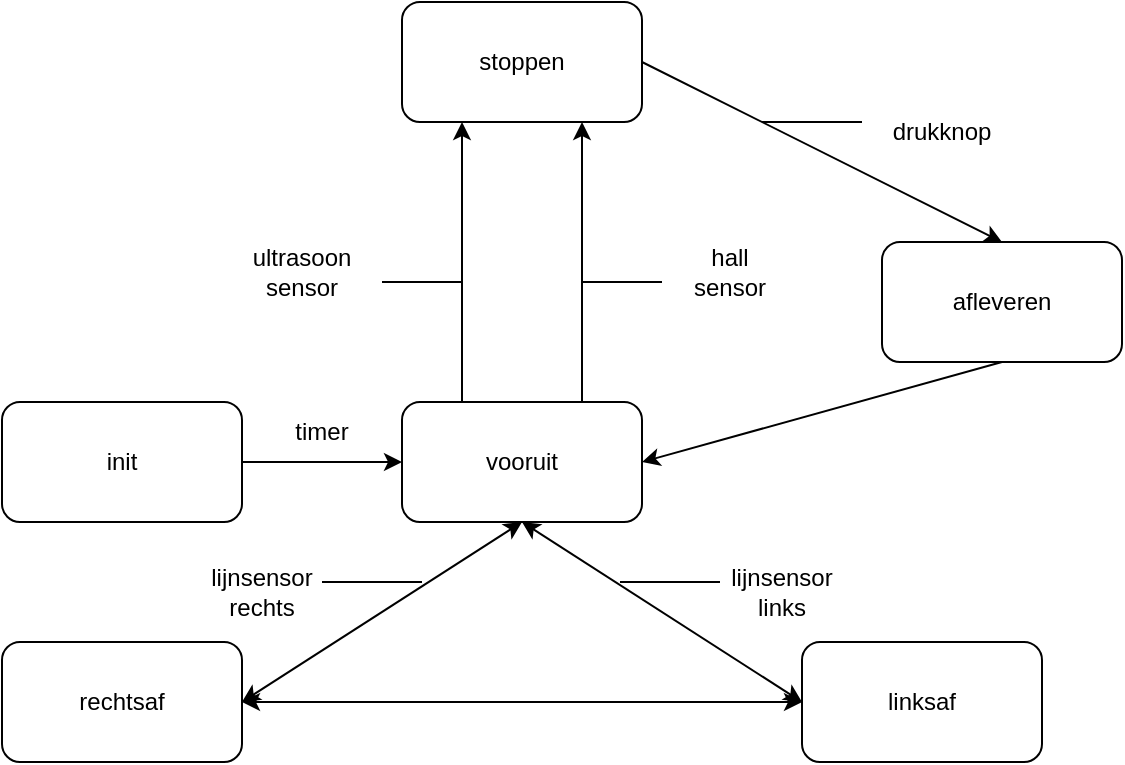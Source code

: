 <mxfile version="20.0.3" type="github"><diagram id="MmZ1kZX-uw9jzuwreavR" name="Page-1"><mxGraphModel dx="1038" dy="571" grid="1" gridSize="10" guides="1" tooltips="1" connect="1" arrows="1" fold="1" page="1" pageScale="1" pageWidth="827" pageHeight="1169" math="0" shadow="0"><root><mxCell id="0"/><mxCell id="1" parent="0"/><mxCell id="OwGcdPch6oXxRbX6qfdo-1" value="linksaf" style="rounded=1;whiteSpace=wrap;html=1;" vertex="1" parent="1"><mxGeometry x="480" y="760" width="120" height="60" as="geometry"/></mxCell><mxCell id="OwGcdPch6oXxRbX6qfdo-2" value="rechtsaf" style="rounded=1;whiteSpace=wrap;html=1;" vertex="1" parent="1"><mxGeometry x="80" y="760" width="120" height="60" as="geometry"/></mxCell><mxCell id="OwGcdPch6oXxRbX6qfdo-3" value="stoppen" style="rounded=1;whiteSpace=wrap;html=1;" vertex="1" parent="1"><mxGeometry x="280" y="440" width="120" height="60" as="geometry"/></mxCell><mxCell id="OwGcdPch6oXxRbX6qfdo-4" value="afleveren" style="rounded=1;whiteSpace=wrap;html=1;" vertex="1" parent="1"><mxGeometry x="520" y="560" width="120" height="60" as="geometry"/></mxCell><mxCell id="OwGcdPch6oXxRbX6qfdo-5" value="vooruit" style="rounded=1;whiteSpace=wrap;html=1;" vertex="1" parent="1"><mxGeometry x="280" y="640" width="120" height="60" as="geometry"/></mxCell><mxCell id="OwGcdPch6oXxRbX6qfdo-18" value="" style="endArrow=classic;startArrow=classic;html=1;rounded=0;exitX=0;exitY=0.5;exitDx=0;exitDy=0;entryX=0.5;entryY=1;entryDx=0;entryDy=0;" edge="1" parent="1" source="OwGcdPch6oXxRbX6qfdo-1" target="OwGcdPch6oXxRbX6qfdo-5"><mxGeometry width="50" height="50" relative="1" as="geometry"><mxPoint x="660" y="770" as="sourcePoint"/><mxPoint x="710" y="720" as="targetPoint"/></mxGeometry></mxCell><mxCell id="OwGcdPch6oXxRbX6qfdo-21" value="" style="endArrow=classic;startArrow=classic;html=1;rounded=0;entryX=0;entryY=0.5;entryDx=0;entryDy=0;exitX=1;exitY=0.5;exitDx=0;exitDy=0;" edge="1" parent="1" source="OwGcdPch6oXxRbX6qfdo-2" target="OwGcdPch6oXxRbX6qfdo-1"><mxGeometry width="50" height="50" relative="1" as="geometry"><mxPoint x="290" y="790" as="sourcePoint"/><mxPoint x="340" y="740" as="targetPoint"/></mxGeometry></mxCell><mxCell id="OwGcdPch6oXxRbX6qfdo-22" value="" style="endArrow=classic;startArrow=classic;html=1;rounded=0;exitX=1;exitY=0.5;exitDx=0;exitDy=0;entryX=0.5;entryY=1;entryDx=0;entryDy=0;" edge="1" parent="1" source="OwGcdPch6oXxRbX6qfdo-2" target="OwGcdPch6oXxRbX6qfdo-5"><mxGeometry width="50" height="50" relative="1" as="geometry"><mxPoint x="280" y="830" as="sourcePoint"/><mxPoint x="320" y="700" as="targetPoint"/></mxGeometry></mxCell><mxCell id="OwGcdPch6oXxRbX6qfdo-23" value="" style="endArrow=none;html=1;rounded=0;" edge="1" parent="1"><mxGeometry width="50" height="50" relative="1" as="geometry"><mxPoint x="389" y="730" as="sourcePoint"/><mxPoint x="439" y="730" as="targetPoint"/></mxGeometry></mxCell><mxCell id="OwGcdPch6oXxRbX6qfdo-25" value="lijnsensor links" style="text;html=1;strokeColor=none;fillColor=none;align=center;verticalAlign=middle;whiteSpace=wrap;rounded=0;" vertex="1" parent="1"><mxGeometry x="440" y="720" width="60" height="30" as="geometry"/></mxCell><mxCell id="OwGcdPch6oXxRbX6qfdo-26" value="lijnsensor rechts" style="text;html=1;strokeColor=none;fillColor=none;align=center;verticalAlign=middle;whiteSpace=wrap;rounded=0;" vertex="1" parent="1"><mxGeometry x="180" y="720" width="60" height="30" as="geometry"/></mxCell><mxCell id="OwGcdPch6oXxRbX6qfdo-27" value="" style="endArrow=none;html=1;rounded=0;" edge="1" parent="1"><mxGeometry width="50" height="50" relative="1" as="geometry"><mxPoint x="240" y="730" as="sourcePoint"/><mxPoint x="290" y="730" as="targetPoint"/></mxGeometry></mxCell><mxCell id="OwGcdPch6oXxRbX6qfdo-29" value="" style="endArrow=classic;html=1;rounded=0;exitX=0.5;exitY=1;exitDx=0;exitDy=0;entryX=1;entryY=0.5;entryDx=0;entryDy=0;" edge="1" parent="1" source="OwGcdPch6oXxRbX6qfdo-4" target="OwGcdPch6oXxRbX6qfdo-5"><mxGeometry width="50" height="50" relative="1" as="geometry"><mxPoint x="450" y="710" as="sourcePoint"/><mxPoint x="500" y="660" as="targetPoint"/></mxGeometry></mxCell><mxCell id="OwGcdPch6oXxRbX6qfdo-30" value="" style="endArrow=classic;html=1;rounded=0;exitX=1;exitY=0.5;exitDx=0;exitDy=0;entryX=0.5;entryY=0;entryDx=0;entryDy=0;" edge="1" parent="1" source="OwGcdPch6oXxRbX6qfdo-3" target="OwGcdPch6oXxRbX6qfdo-4"><mxGeometry width="50" height="50" relative="1" as="geometry"><mxPoint x="450" y="570" as="sourcePoint"/><mxPoint x="500" y="520" as="targetPoint"/></mxGeometry></mxCell><mxCell id="OwGcdPch6oXxRbX6qfdo-31" value="" style="endArrow=none;html=1;rounded=0;" edge="1" parent="1"><mxGeometry width="50" height="50" relative="1" as="geometry"><mxPoint x="460" y="500" as="sourcePoint"/><mxPoint x="510" y="500" as="targetPoint"/></mxGeometry></mxCell><mxCell id="OwGcdPch6oXxRbX6qfdo-32" value="drukknop" style="text;html=1;strokeColor=none;fillColor=none;align=center;verticalAlign=middle;whiteSpace=wrap;rounded=0;" vertex="1" parent="1"><mxGeometry x="520" y="490" width="60" height="30" as="geometry"/></mxCell><mxCell id="OwGcdPch6oXxRbX6qfdo-33" value="" style="endArrow=classic;html=1;rounded=0;exitX=0.25;exitY=0;exitDx=0;exitDy=0;entryX=0.25;entryY=1;entryDx=0;entryDy=0;" edge="1" parent="1" source="OwGcdPch6oXxRbX6qfdo-5" target="OwGcdPch6oXxRbX6qfdo-3"><mxGeometry width="50" height="50" relative="1" as="geometry"><mxPoint x="300" y="610" as="sourcePoint"/><mxPoint x="350" y="560" as="targetPoint"/></mxGeometry></mxCell><mxCell id="OwGcdPch6oXxRbX6qfdo-34" value="" style="endArrow=classic;html=1;rounded=0;exitX=0.75;exitY=0;exitDx=0;exitDy=0;entryX=0.75;entryY=1;entryDx=0;entryDy=0;" edge="1" parent="1" source="OwGcdPch6oXxRbX6qfdo-5" target="OwGcdPch6oXxRbX6qfdo-3"><mxGeometry width="50" height="50" relative="1" as="geometry"><mxPoint x="450" y="570" as="sourcePoint"/><mxPoint x="500" y="520" as="targetPoint"/></mxGeometry></mxCell><mxCell id="OwGcdPch6oXxRbX6qfdo-35" value="ultrasoon&lt;br&gt;sensor" style="text;html=1;strokeColor=none;fillColor=none;align=center;verticalAlign=middle;whiteSpace=wrap;rounded=0;" vertex="1" parent="1"><mxGeometry x="200" y="560" width="60" height="30" as="geometry"/></mxCell><mxCell id="OwGcdPch6oXxRbX6qfdo-36" value="" style="endArrow=none;html=1;rounded=0;" edge="1" parent="1"><mxGeometry width="50" height="50" relative="1" as="geometry"><mxPoint x="270" y="580" as="sourcePoint"/><mxPoint x="310" y="580" as="targetPoint"/></mxGeometry></mxCell><mxCell id="OwGcdPch6oXxRbX6qfdo-37" value="hall&lt;br&gt;sensor" style="text;html=1;strokeColor=none;fillColor=none;align=center;verticalAlign=middle;whiteSpace=wrap;rounded=0;" vertex="1" parent="1"><mxGeometry x="414" y="560" width="60" height="30" as="geometry"/></mxCell><mxCell id="OwGcdPch6oXxRbX6qfdo-38" value="" style="endArrow=none;html=1;rounded=0;" edge="1" parent="1"><mxGeometry width="50" height="50" relative="1" as="geometry"><mxPoint x="370" y="580" as="sourcePoint"/><mxPoint x="410" y="580" as="targetPoint"/></mxGeometry></mxCell><mxCell id="OwGcdPch6oXxRbX6qfdo-40" value="" style="edgeStyle=orthogonalEdgeStyle;rounded=0;orthogonalLoop=1;jettySize=auto;html=1;" edge="1" parent="1" source="OwGcdPch6oXxRbX6qfdo-39" target="OwGcdPch6oXxRbX6qfdo-5"><mxGeometry relative="1" as="geometry"/></mxCell><mxCell id="OwGcdPch6oXxRbX6qfdo-39" value="init" style="rounded=1;whiteSpace=wrap;html=1;" vertex="1" parent="1"><mxGeometry x="80" y="640" width="120" height="60" as="geometry"/></mxCell><mxCell id="OwGcdPch6oXxRbX6qfdo-41" value="timer" style="text;html=1;strokeColor=none;fillColor=none;align=center;verticalAlign=middle;whiteSpace=wrap;rounded=0;" vertex="1" parent="1"><mxGeometry x="210" y="640" width="60" height="30" as="geometry"/></mxCell></root></mxGraphModel></diagram></mxfile>